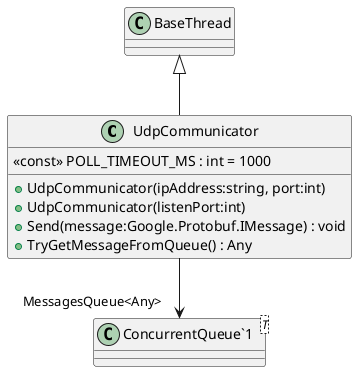 @startuml
class UdpCommunicator {
    <<const>> POLL_TIMEOUT_MS : int = 1000
    + UdpCommunicator(ipAddress:string, port:int)
    + UdpCommunicator(listenPort:int)
    + Send(message:Google.Protobuf.IMessage) : void
    + TryGetMessageFromQueue() : Any
}
class "ConcurrentQueue`1"<T> {
}
BaseThread <|-- UdpCommunicator
UdpCommunicator --> "MessagesQueue<Any>" "ConcurrentQueue`1"
@enduml
